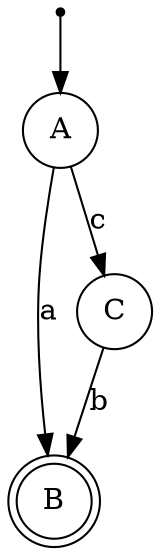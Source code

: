 // Automata for ab|c
digraph {
	S [shape=point]
	A [shape=circle]
	B [shape=doublecircle]
	C [shape=circle]
	S -> A
	A -> B [label=a]
	A -> C [label=c]
	C -> B [label=b]
}
